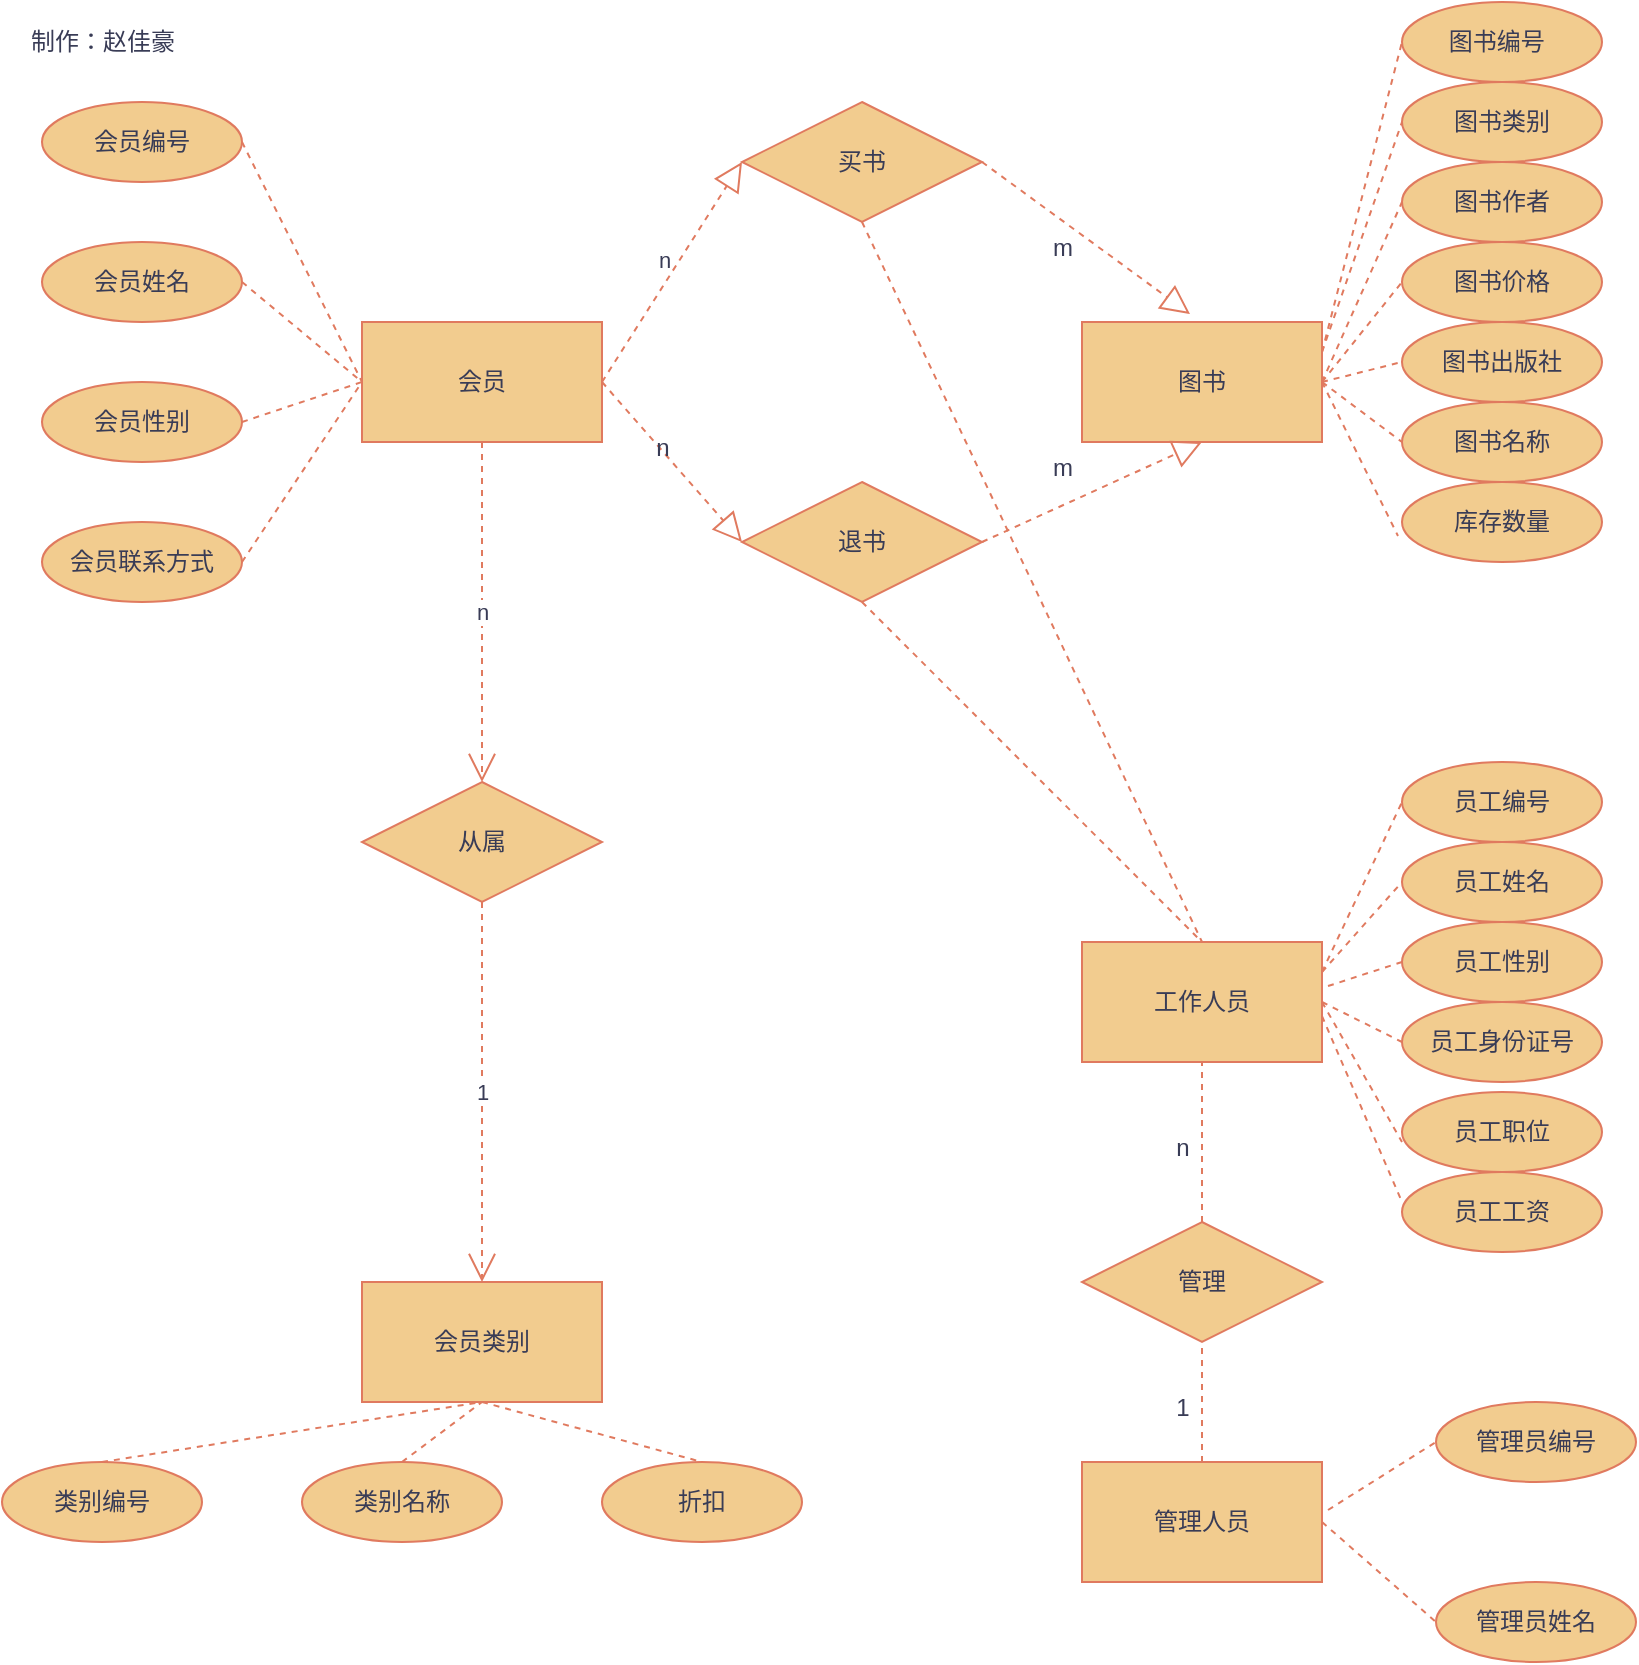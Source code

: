 <mxfile version="24.1.0" type="device">
  <diagram name="第 1 页" id="z79m7QeuaWAcGklh2Rvf">
    <mxGraphModel dx="1434" dy="836" grid="1" gridSize="10" guides="1" tooltips="1" connect="1" arrows="1" fold="1" page="1" pageScale="1" pageWidth="827" pageHeight="1169" math="0" shadow="0">
      <root>
        <mxCell id="0" />
        <mxCell id="1" parent="0" />
        <mxCell id="wB78po9PMyFWxfY9ukGT-1" value="会员" style="rounded=0;whiteSpace=wrap;html=1;labelBackgroundColor=none;fillColor=#F2CC8F;strokeColor=#E07A5F;fontColor=#393C56;" vertex="1" parent="1">
          <mxGeometry x="190" y="160" width="120" height="60" as="geometry" />
        </mxCell>
        <mxCell id="wB78po9PMyFWxfY9ukGT-2" value="会员类别" style="rounded=0;whiteSpace=wrap;html=1;labelBackgroundColor=none;fillColor=#F2CC8F;strokeColor=#E07A5F;fontColor=#393C56;" vertex="1" parent="1">
          <mxGeometry x="190" y="640" width="120" height="60" as="geometry" />
        </mxCell>
        <mxCell id="wB78po9PMyFWxfY9ukGT-3" value="工作人员" style="rounded=0;whiteSpace=wrap;html=1;labelBackgroundColor=none;fillColor=#F2CC8F;strokeColor=#E07A5F;fontColor=#393C56;" vertex="1" parent="1">
          <mxGeometry x="550" y="470" width="120" height="60" as="geometry" />
        </mxCell>
        <mxCell id="wB78po9PMyFWxfY9ukGT-4" value="管理人员" style="rounded=0;whiteSpace=wrap;html=1;labelBackgroundColor=none;fillColor=#F2CC8F;strokeColor=#E07A5F;fontColor=#393C56;" vertex="1" parent="1">
          <mxGeometry x="550" y="730" width="120" height="60" as="geometry" />
        </mxCell>
        <mxCell id="wB78po9PMyFWxfY9ukGT-5" value="图书" style="rounded=0;whiteSpace=wrap;html=1;labelBackgroundColor=none;fillColor=#F2CC8F;strokeColor=#E07A5F;fontColor=#393C56;" vertex="1" parent="1">
          <mxGeometry x="550" y="160" width="120" height="60" as="geometry" />
        </mxCell>
        <mxCell id="wB78po9PMyFWxfY9ukGT-6" value="管理" style="shape=rhombus;perimeter=rhombusPerimeter;whiteSpace=wrap;html=1;align=center;labelBackgroundColor=none;fillColor=#F2CC8F;strokeColor=#E07A5F;fontColor=#393C56;" vertex="1" parent="1">
          <mxGeometry x="550" y="610" width="120" height="60" as="geometry" />
        </mxCell>
        <mxCell id="wB78po9PMyFWxfY9ukGT-7" value="从属" style="shape=rhombus;perimeter=rhombusPerimeter;whiteSpace=wrap;html=1;align=center;labelBackgroundColor=none;fillColor=#F2CC8F;strokeColor=#E07A5F;fontColor=#393C56;" vertex="1" parent="1">
          <mxGeometry x="190" y="390" width="120" height="60" as="geometry" />
        </mxCell>
        <mxCell id="wB78po9PMyFWxfY9ukGT-8" value="买书" style="shape=rhombus;perimeter=rhombusPerimeter;whiteSpace=wrap;html=1;align=center;labelBackgroundColor=none;fillColor=#F2CC8F;strokeColor=#E07A5F;fontColor=#393C56;" vertex="1" parent="1">
          <mxGeometry x="380" y="50" width="120" height="60" as="geometry" />
        </mxCell>
        <mxCell id="wB78po9PMyFWxfY9ukGT-9" value="退书" style="shape=rhombus;perimeter=rhombusPerimeter;whiteSpace=wrap;html=1;align=center;labelBackgroundColor=none;fillColor=#F2CC8F;strokeColor=#E07A5F;fontColor=#393C56;" vertex="1" parent="1">
          <mxGeometry x="380" y="240" width="120" height="60" as="geometry" />
        </mxCell>
        <mxCell id="wB78po9PMyFWxfY9ukGT-11" value="会员姓名" style="ellipse;whiteSpace=wrap;html=1;align=center;labelBackgroundColor=none;fillColor=#F2CC8F;strokeColor=#E07A5F;fontColor=#393C56;" vertex="1" parent="1">
          <mxGeometry x="30" y="120" width="100" height="40" as="geometry" />
        </mxCell>
        <mxCell id="wB78po9PMyFWxfY9ukGT-13" value="会员编号" style="ellipse;whiteSpace=wrap;html=1;align=center;labelBackgroundColor=none;fillColor=#F2CC8F;strokeColor=#E07A5F;fontColor=#393C56;" vertex="1" parent="1">
          <mxGeometry x="30" y="50" width="100" height="40" as="geometry" />
        </mxCell>
        <mxCell id="wB78po9PMyFWxfY9ukGT-14" value="会员性别" style="ellipse;whiteSpace=wrap;html=1;align=center;labelBackgroundColor=none;fillColor=#F2CC8F;strokeColor=#E07A5F;fontColor=#393C56;" vertex="1" parent="1">
          <mxGeometry x="30" y="190" width="100" height="40" as="geometry" />
        </mxCell>
        <mxCell id="wB78po9PMyFWxfY9ukGT-15" value="会员联系方式" style="ellipse;whiteSpace=wrap;html=1;align=center;labelBackgroundColor=none;fillColor=#F2CC8F;strokeColor=#E07A5F;fontColor=#393C56;" vertex="1" parent="1">
          <mxGeometry x="30" y="260" width="100" height="40" as="geometry" />
        </mxCell>
        <mxCell id="wB78po9PMyFWxfY9ukGT-19" value="类别编号" style="ellipse;whiteSpace=wrap;html=1;align=center;labelBackgroundColor=none;fillColor=#F2CC8F;strokeColor=#E07A5F;fontColor=#393C56;" vertex="1" parent="1">
          <mxGeometry x="10" y="730" width="100" height="40" as="geometry" />
        </mxCell>
        <mxCell id="wB78po9PMyFWxfY9ukGT-20" value="类别名称" style="ellipse;whiteSpace=wrap;html=1;align=center;labelBackgroundColor=none;fillColor=#F2CC8F;strokeColor=#E07A5F;fontColor=#393C56;" vertex="1" parent="1">
          <mxGeometry x="160" y="730" width="100" height="40" as="geometry" />
        </mxCell>
        <mxCell id="wB78po9PMyFWxfY9ukGT-21" value="折扣" style="ellipse;whiteSpace=wrap;html=1;align=center;labelBackgroundColor=none;fillColor=#F2CC8F;strokeColor=#E07A5F;fontColor=#393C56;" vertex="1" parent="1">
          <mxGeometry x="310" y="730" width="100" height="40" as="geometry" />
        </mxCell>
        <mxCell id="wB78po9PMyFWxfY9ukGT-22" value="管理员编号" style="ellipse;whiteSpace=wrap;html=1;align=center;labelBackgroundColor=none;fillColor=#F2CC8F;strokeColor=#E07A5F;fontColor=#393C56;" vertex="1" parent="1">
          <mxGeometry x="727" y="700" width="100" height="40" as="geometry" />
        </mxCell>
        <mxCell id="wB78po9PMyFWxfY9ukGT-23" value="管理员姓名" style="ellipse;whiteSpace=wrap;html=1;align=center;labelBackgroundColor=none;fillColor=#F2CC8F;strokeColor=#E07A5F;fontColor=#393C56;" vertex="1" parent="1">
          <mxGeometry x="727" y="790" width="100" height="40" as="geometry" />
        </mxCell>
        <mxCell id="wB78po9PMyFWxfY9ukGT-24" value="员工编号" style="ellipse;whiteSpace=wrap;html=1;align=center;labelBackgroundColor=none;fillColor=#F2CC8F;strokeColor=#E07A5F;fontColor=#393C56;" vertex="1" parent="1">
          <mxGeometry x="710" y="380" width="100" height="40" as="geometry" />
        </mxCell>
        <mxCell id="wB78po9PMyFWxfY9ukGT-25" value="员工身份证号" style="ellipse;whiteSpace=wrap;html=1;align=center;labelBackgroundColor=none;fillColor=#F2CC8F;strokeColor=#E07A5F;fontColor=#393C56;" vertex="1" parent="1">
          <mxGeometry x="710" y="500" width="100" height="40" as="geometry" />
        </mxCell>
        <mxCell id="wB78po9PMyFWxfY9ukGT-26" value="员工性别" style="ellipse;whiteSpace=wrap;html=1;align=center;labelBackgroundColor=none;fillColor=#F2CC8F;strokeColor=#E07A5F;fontColor=#393C56;" vertex="1" parent="1">
          <mxGeometry x="710" y="460" width="100" height="40" as="geometry" />
        </mxCell>
        <mxCell id="wB78po9PMyFWxfY9ukGT-27" value="员工姓名" style="ellipse;whiteSpace=wrap;html=1;align=center;labelBackgroundColor=none;fillColor=#F2CC8F;strokeColor=#E07A5F;fontColor=#393C56;" vertex="1" parent="1">
          <mxGeometry x="710" y="420" width="100" height="40" as="geometry" />
        </mxCell>
        <mxCell id="wB78po9PMyFWxfY9ukGT-28" value="员工工资" style="ellipse;whiteSpace=wrap;html=1;align=center;labelBackgroundColor=none;fillColor=#F2CC8F;strokeColor=#E07A5F;fontColor=#393C56;" vertex="1" parent="1">
          <mxGeometry x="710" y="585" width="100" height="40" as="geometry" />
        </mxCell>
        <mxCell id="wB78po9PMyFWxfY9ukGT-29" value="员工职位" style="ellipse;whiteSpace=wrap;html=1;align=center;labelBackgroundColor=none;fillColor=#F2CC8F;strokeColor=#E07A5F;fontColor=#393C56;" vertex="1" parent="1">
          <mxGeometry x="710" y="545" width="100" height="40" as="geometry" />
        </mxCell>
        <mxCell id="wB78po9PMyFWxfY9ukGT-30" value="图书编号&lt;span style=&quot;white-space: pre;&quot;&gt;&#x9;&lt;/span&gt;" style="ellipse;whiteSpace=wrap;html=1;align=center;labelBackgroundColor=none;fillColor=#F2CC8F;strokeColor=#E07A5F;fontColor=#393C56;" vertex="1" parent="1">
          <mxGeometry x="710" width="100" height="40" as="geometry" />
        </mxCell>
        <mxCell id="wB78po9PMyFWxfY9ukGT-31" value="库存数量" style="ellipse;whiteSpace=wrap;html=1;align=center;labelBackgroundColor=none;fillColor=#F2CC8F;strokeColor=#E07A5F;fontColor=#393C56;" vertex="1" parent="1">
          <mxGeometry x="710" y="240" width="100" height="40" as="geometry" />
        </mxCell>
        <mxCell id="wB78po9PMyFWxfY9ukGT-32" value="图书名称" style="ellipse;whiteSpace=wrap;html=1;align=center;labelBackgroundColor=none;fillColor=#F2CC8F;strokeColor=#E07A5F;fontColor=#393C56;" vertex="1" parent="1">
          <mxGeometry x="710" y="200" width="100" height="40" as="geometry" />
        </mxCell>
        <mxCell id="wB78po9PMyFWxfY9ukGT-33" value="图书出版社" style="ellipse;whiteSpace=wrap;html=1;align=center;labelBackgroundColor=none;fillColor=#F2CC8F;strokeColor=#E07A5F;fontColor=#393C56;" vertex="1" parent="1">
          <mxGeometry x="710" y="160" width="100" height="40" as="geometry" />
        </mxCell>
        <mxCell id="wB78po9PMyFWxfY9ukGT-34" value="图书价格" style="ellipse;whiteSpace=wrap;html=1;align=center;labelBackgroundColor=none;fillColor=#F2CC8F;strokeColor=#E07A5F;fontColor=#393C56;" vertex="1" parent="1">
          <mxGeometry x="710" y="120" width="100" height="40" as="geometry" />
        </mxCell>
        <mxCell id="wB78po9PMyFWxfY9ukGT-35" value="图书作者" style="ellipse;whiteSpace=wrap;html=1;align=center;labelBackgroundColor=none;fillColor=#F2CC8F;strokeColor=#E07A5F;fontColor=#393C56;" vertex="1" parent="1">
          <mxGeometry x="710" y="80" width="100" height="40" as="geometry" />
        </mxCell>
        <mxCell id="wB78po9PMyFWxfY9ukGT-36" value="图书类别" style="ellipse;whiteSpace=wrap;html=1;align=center;labelBackgroundColor=none;fillColor=#F2CC8F;strokeColor=#E07A5F;fontColor=#393C56;" vertex="1" parent="1">
          <mxGeometry x="710" y="40" width="100" height="40" as="geometry" />
        </mxCell>
        <mxCell id="wB78po9PMyFWxfY9ukGT-57" value="" style="endArrow=none;dashed=1;html=1;rounded=0;strokeColor=#E07A5F;fontColor=#393C56;fillColor=#F2CC8F;entryX=0;entryY=0.5;entryDx=0;entryDy=0;" edge="1" parent="1" target="wB78po9PMyFWxfY9ukGT-1">
          <mxGeometry width="50" height="50" relative="1" as="geometry">
            <mxPoint x="130" y="280" as="sourcePoint" />
            <mxPoint x="180" y="230" as="targetPoint" />
          </mxGeometry>
        </mxCell>
        <mxCell id="wB78po9PMyFWxfY9ukGT-58" value="" style="endArrow=none;dashed=1;html=1;rounded=0;strokeColor=#E07A5F;fontColor=#393C56;fillColor=#F2CC8F;exitX=1;exitY=0.5;exitDx=0;exitDy=0;" edge="1" parent="1" source="wB78po9PMyFWxfY9ukGT-3">
          <mxGeometry width="50" height="50" relative="1" as="geometry">
            <mxPoint x="660" y="570" as="sourcePoint" />
            <mxPoint x="710" y="520" as="targetPoint" />
          </mxGeometry>
        </mxCell>
        <mxCell id="wB78po9PMyFWxfY9ukGT-59" value="" style="endArrow=none;dashed=1;html=1;rounded=0;strokeColor=#E07A5F;fontColor=#393C56;fillColor=#F2CC8F;exitX=1.025;exitY=0.367;exitDx=0;exitDy=0;exitPerimeter=0;" edge="1" parent="1" source="wB78po9PMyFWxfY9ukGT-3">
          <mxGeometry width="50" height="50" relative="1" as="geometry">
            <mxPoint x="660" y="530" as="sourcePoint" />
            <mxPoint x="710" y="480" as="targetPoint" />
          </mxGeometry>
        </mxCell>
        <mxCell id="wB78po9PMyFWxfY9ukGT-60" value="" style="endArrow=none;dashed=1;html=1;rounded=0;strokeColor=#E07A5F;fontColor=#393C56;fillColor=#F2CC8F;exitX=1;exitY=0.25;exitDx=0;exitDy=0;" edge="1" parent="1" source="wB78po9PMyFWxfY9ukGT-3">
          <mxGeometry width="50" height="50" relative="1" as="geometry">
            <mxPoint x="660" y="490" as="sourcePoint" />
            <mxPoint x="710" y="440" as="targetPoint" />
          </mxGeometry>
        </mxCell>
        <mxCell id="wB78po9PMyFWxfY9ukGT-61" value="" style="endArrow=none;dashed=1;html=1;rounded=0;strokeColor=#E07A5F;fontColor=#393C56;fillColor=#F2CC8F;exitX=1;exitY=0.25;exitDx=0;exitDy=0;entryX=0;entryY=0.5;entryDx=0;entryDy=0;" edge="1" parent="1" source="wB78po9PMyFWxfY9ukGT-3" target="wB78po9PMyFWxfY9ukGT-24">
          <mxGeometry width="50" height="50" relative="1" as="geometry">
            <mxPoint x="660" y="460" as="sourcePoint" />
            <mxPoint x="710" y="410" as="targetPoint" />
          </mxGeometry>
        </mxCell>
        <mxCell id="wB78po9PMyFWxfY9ukGT-62" value="" style="endArrow=none;dashed=1;html=1;rounded=0;strokeColor=#E07A5F;fontColor=#393C56;fillColor=#F2CC8F;" edge="1" parent="1">
          <mxGeometry width="50" height="50" relative="1" as="geometry">
            <mxPoint x="130" y="70" as="sourcePoint" />
            <mxPoint x="190" y="190" as="targetPoint" />
          </mxGeometry>
        </mxCell>
        <mxCell id="wB78po9PMyFWxfY9ukGT-63" value="" style="endArrow=none;dashed=1;html=1;rounded=0;strokeColor=#E07A5F;fontColor=#393C56;fillColor=#F2CC8F;entryX=0;entryY=0.5;entryDx=0;entryDy=0;" edge="1" parent="1" target="wB78po9PMyFWxfY9ukGT-1">
          <mxGeometry width="50" height="50" relative="1" as="geometry">
            <mxPoint x="130" y="140" as="sourcePoint" />
            <mxPoint x="180" y="90" as="targetPoint" />
          </mxGeometry>
        </mxCell>
        <mxCell id="wB78po9PMyFWxfY9ukGT-64" value="" style="endArrow=none;dashed=1;html=1;rounded=0;strokeColor=#E07A5F;fontColor=#393C56;fillColor=#F2CC8F;entryX=0;entryY=0.5;entryDx=0;entryDy=0;" edge="1" parent="1" target="wB78po9PMyFWxfY9ukGT-1">
          <mxGeometry width="50" height="50" relative="1" as="geometry">
            <mxPoint x="130" y="210" as="sourcePoint" />
            <mxPoint x="180" y="160" as="targetPoint" />
          </mxGeometry>
        </mxCell>
        <mxCell id="wB78po9PMyFWxfY9ukGT-65" value="" style="endArrow=none;dashed=1;html=1;rounded=0;strokeColor=#E07A5F;fontColor=#393C56;fillColor=#F2CC8F;exitX=1;exitY=0.5;exitDx=0;exitDy=0;entryX=-0.02;entryY=0.675;entryDx=0;entryDy=0;entryPerimeter=0;" edge="1" parent="1" source="wB78po9PMyFWxfY9ukGT-5" target="wB78po9PMyFWxfY9ukGT-31">
          <mxGeometry width="50" height="50" relative="1" as="geometry">
            <mxPoint x="660" y="310" as="sourcePoint" />
            <mxPoint x="710" y="260" as="targetPoint" />
          </mxGeometry>
        </mxCell>
        <mxCell id="wB78po9PMyFWxfY9ukGT-66" value="" style="endArrow=none;dashed=1;html=1;rounded=0;strokeColor=#E07A5F;fontColor=#393C56;fillColor=#F2CC8F;exitX=1;exitY=0.5;exitDx=0;exitDy=0;" edge="1" parent="1" source="wB78po9PMyFWxfY9ukGT-4">
          <mxGeometry width="50" height="50" relative="1" as="geometry">
            <mxPoint x="677" y="860" as="sourcePoint" />
            <mxPoint x="727" y="810" as="targetPoint" />
          </mxGeometry>
        </mxCell>
        <mxCell id="wB78po9PMyFWxfY9ukGT-67" value="" style="endArrow=none;dashed=1;html=1;rounded=0;strokeColor=#E07A5F;fontColor=#393C56;fillColor=#F2CC8F;exitX=1.025;exitY=0.4;exitDx=0;exitDy=0;exitPerimeter=0;" edge="1" parent="1" source="wB78po9PMyFWxfY9ukGT-4">
          <mxGeometry width="50" height="50" relative="1" as="geometry">
            <mxPoint x="677" y="770" as="sourcePoint" />
            <mxPoint x="727" y="720" as="targetPoint" />
          </mxGeometry>
        </mxCell>
        <mxCell id="wB78po9PMyFWxfY9ukGT-68" value="" style="endArrow=none;dashed=1;html=1;rounded=0;strokeColor=#E07A5F;fontColor=#393C56;fillColor=#F2CC8F;exitX=1;exitY=0.617;exitDx=0;exitDy=0;exitPerimeter=0;" edge="1" parent="1" source="wB78po9PMyFWxfY9ukGT-3">
          <mxGeometry width="50" height="50" relative="1" as="geometry">
            <mxPoint x="660" y="650" as="sourcePoint" />
            <mxPoint x="710" y="600" as="targetPoint" />
          </mxGeometry>
        </mxCell>
        <mxCell id="wB78po9PMyFWxfY9ukGT-69" value="" style="endArrow=none;dashed=1;html=1;rounded=0;strokeColor=#E07A5F;fontColor=#393C56;fillColor=#F2CC8F;exitX=1;exitY=0.5;exitDx=0;exitDy=0;" edge="1" parent="1" source="wB78po9PMyFWxfY9ukGT-3">
          <mxGeometry width="50" height="50" relative="1" as="geometry">
            <mxPoint x="660" y="620" as="sourcePoint" />
            <mxPoint x="710" y="570" as="targetPoint" />
          </mxGeometry>
        </mxCell>
        <mxCell id="wB78po9PMyFWxfY9ukGT-70" value="" style="endArrow=none;dashed=1;html=1;rounded=0;strokeColor=#E07A5F;fontColor=#393C56;fillColor=#F2CC8F;entryX=0;entryY=0.5;entryDx=0;entryDy=0;" edge="1" parent="1" target="wB78po9PMyFWxfY9ukGT-33">
          <mxGeometry width="50" height="50" relative="1" as="geometry">
            <mxPoint x="670" y="190" as="sourcePoint" />
            <mxPoint x="720" y="140" as="targetPoint" />
          </mxGeometry>
        </mxCell>
        <mxCell id="wB78po9PMyFWxfY9ukGT-71" value="" style="endArrow=none;dashed=1;html=1;rounded=0;strokeColor=#E07A5F;fontColor=#393C56;fillColor=#F2CC8F;entryX=0;entryY=0.5;entryDx=0;entryDy=0;exitX=1;exitY=0.5;exitDx=0;exitDy=0;" edge="1" parent="1" source="wB78po9PMyFWxfY9ukGT-5" target="wB78po9PMyFWxfY9ukGT-32">
          <mxGeometry width="50" height="50" relative="1" as="geometry">
            <mxPoint x="580" y="310" as="sourcePoint" />
            <mxPoint x="630" y="260" as="targetPoint" />
          </mxGeometry>
        </mxCell>
        <mxCell id="wB78po9PMyFWxfY9ukGT-72" value="" style="endArrow=none;dashed=1;html=1;rounded=0;strokeColor=#E07A5F;fontColor=#393C56;fillColor=#F2CC8F;entryX=0.5;entryY=1;entryDx=0;entryDy=0;exitX=0.5;exitY=0;exitDx=0;exitDy=0;" edge="1" parent="1" source="wB78po9PMyFWxfY9ukGT-19" target="wB78po9PMyFWxfY9ukGT-2">
          <mxGeometry width="50" height="50" relative="1" as="geometry">
            <mxPoint x="70" y="740" as="sourcePoint" />
            <mxPoint x="120" y="690" as="targetPoint" />
          </mxGeometry>
        </mxCell>
        <mxCell id="wB78po9PMyFWxfY9ukGT-73" value="" style="endArrow=none;dashed=1;html=1;rounded=0;strokeColor=#E07A5F;fontColor=#393C56;fillColor=#F2CC8F;entryX=0.5;entryY=0;entryDx=0;entryDy=0;exitX=0.5;exitY=1;exitDx=0;exitDy=0;" edge="1" parent="1" source="wB78po9PMyFWxfY9ukGT-2" target="wB78po9PMyFWxfY9ukGT-21">
          <mxGeometry width="50" height="50" relative="1" as="geometry">
            <mxPoint x="360" y="675" as="sourcePoint" />
            <mxPoint x="410" y="625" as="targetPoint" />
          </mxGeometry>
        </mxCell>
        <mxCell id="wB78po9PMyFWxfY9ukGT-74" value="" style="endArrow=none;dashed=1;html=1;rounded=0;strokeColor=#E07A5F;fontColor=#393C56;fillColor=#F2CC8F;entryX=0.5;entryY=1;entryDx=0;entryDy=0;exitX=0.5;exitY=0;exitDx=0;exitDy=0;" edge="1" parent="1" source="wB78po9PMyFWxfY9ukGT-20" target="wB78po9PMyFWxfY9ukGT-2">
          <mxGeometry width="50" height="50" relative="1" as="geometry">
            <mxPoint x="310" y="710" as="sourcePoint" />
            <mxPoint x="360" y="660" as="targetPoint" />
          </mxGeometry>
        </mxCell>
        <mxCell id="wB78po9PMyFWxfY9ukGT-75" value="" style="endArrow=none;dashed=1;html=1;rounded=0;strokeColor=#E07A5F;fontColor=#393C56;fillColor=#F2CC8F;exitX=1;exitY=0.25;exitDx=0;exitDy=0;" edge="1" parent="1" source="wB78po9PMyFWxfY9ukGT-5">
          <mxGeometry width="50" height="50" relative="1" as="geometry">
            <mxPoint x="660" y="70" as="sourcePoint" />
            <mxPoint x="710" y="20" as="targetPoint" />
          </mxGeometry>
        </mxCell>
        <mxCell id="wB78po9PMyFWxfY9ukGT-76" value="" style="endArrow=none;dashed=1;html=1;rounded=0;strokeColor=#E07A5F;fontColor=#393C56;fillColor=#F2CC8F;exitX=1;exitY=0.25;exitDx=0;exitDy=0;" edge="1" parent="1" source="wB78po9PMyFWxfY9ukGT-5">
          <mxGeometry width="50" height="50" relative="1" as="geometry">
            <mxPoint x="660" y="110" as="sourcePoint" />
            <mxPoint x="710" y="60" as="targetPoint" />
          </mxGeometry>
        </mxCell>
        <mxCell id="wB78po9PMyFWxfY9ukGT-77" value="" style="endArrow=none;dashed=1;html=1;rounded=0;strokeColor=#E07A5F;fontColor=#393C56;fillColor=#F2CC8F;exitX=1;exitY=0.5;exitDx=0;exitDy=0;" edge="1" parent="1" source="wB78po9PMyFWxfY9ukGT-5">
          <mxGeometry width="50" height="50" relative="1" as="geometry">
            <mxPoint x="660" y="150" as="sourcePoint" />
            <mxPoint x="710" y="100" as="targetPoint" />
          </mxGeometry>
        </mxCell>
        <mxCell id="wB78po9PMyFWxfY9ukGT-78" value="" style="endArrow=none;dashed=1;html=1;rounded=0;strokeColor=#E07A5F;fontColor=#393C56;fillColor=#F2CC8F;" edge="1" parent="1">
          <mxGeometry width="50" height="50" relative="1" as="geometry">
            <mxPoint x="670" y="190" as="sourcePoint" />
            <mxPoint x="710" y="140" as="targetPoint" />
          </mxGeometry>
        </mxCell>
        <mxCell id="wB78po9PMyFWxfY9ukGT-82" value="1" style="endArrow=open;endSize=12;dashed=1;html=1;rounded=0;strokeColor=#E07A5F;fontColor=#393C56;fillColor=#F2CC8F;exitX=0.5;exitY=1;exitDx=0;exitDy=0;" edge="1" parent="1" source="wB78po9PMyFWxfY9ukGT-7" target="wB78po9PMyFWxfY9ukGT-2">
          <mxGeometry width="160" relative="1" as="geometry">
            <mxPoint x="260" y="479.5" as="sourcePoint" />
            <mxPoint x="420" y="479.5" as="targetPoint" />
          </mxGeometry>
        </mxCell>
        <mxCell id="wB78po9PMyFWxfY9ukGT-83" value="" style="endArrow=block;dashed=1;endFill=0;endSize=12;html=1;rounded=0;strokeColor=#E07A5F;fontColor=#393C56;fillColor=#F2CC8F;entryX=0;entryY=0.5;entryDx=0;entryDy=0;exitX=1;exitY=0.5;exitDx=0;exitDy=0;" edge="1" parent="1" source="wB78po9PMyFWxfY9ukGT-1" target="wB78po9PMyFWxfY9ukGT-8">
          <mxGeometry width="160" relative="1" as="geometry">
            <mxPoint x="320" y="189" as="sourcePoint" />
            <mxPoint x="480" y="189" as="targetPoint" />
            <Array as="points" />
          </mxGeometry>
        </mxCell>
        <mxCell id="wB78po9PMyFWxfY9ukGT-92" value="n" style="edgeLabel;html=1;align=center;verticalAlign=middle;resizable=0;points=[];strokeColor=#E07A5F;fontColor=#393C56;fillColor=#F2CC8F;" vertex="1" connectable="0" parent="wB78po9PMyFWxfY9ukGT-83">
          <mxGeometry x="0.045" y="7" relative="1" as="geometry">
            <mxPoint as="offset" />
          </mxGeometry>
        </mxCell>
        <mxCell id="wB78po9PMyFWxfY9ukGT-84" value="" style="endArrow=block;dashed=1;endFill=0;endSize=12;html=1;rounded=0;strokeColor=#E07A5F;fontColor=#393C56;fillColor=#F2CC8F;exitX=1;exitY=0.5;exitDx=0;exitDy=0;entryX=0;entryY=0.5;entryDx=0;entryDy=0;" edge="1" parent="1" source="wB78po9PMyFWxfY9ukGT-1" target="wB78po9PMyFWxfY9ukGT-9">
          <mxGeometry width="160" relative="1" as="geometry">
            <mxPoint x="320" y="189" as="sourcePoint" />
            <mxPoint x="480" y="189" as="targetPoint" />
          </mxGeometry>
        </mxCell>
        <mxCell id="wB78po9PMyFWxfY9ukGT-85" value="" style="endArrow=block;dashed=1;endFill=0;endSize=12;html=1;rounded=0;strokeColor=#E07A5F;fontColor=#393C56;fillColor=#F2CC8F;entryX=0.45;entryY=-0.067;entryDx=0;entryDy=0;entryPerimeter=0;exitX=1;exitY=0.5;exitDx=0;exitDy=0;" edge="1" parent="1" source="wB78po9PMyFWxfY9ukGT-8" target="wB78po9PMyFWxfY9ukGT-5">
          <mxGeometry width="160" relative="1" as="geometry">
            <mxPoint x="510" y="90" as="sourcePoint" />
            <mxPoint x="610" y="130" as="targetPoint" />
          </mxGeometry>
        </mxCell>
        <mxCell id="wB78po9PMyFWxfY9ukGT-86" value="" style="endArrow=block;dashed=1;endFill=0;endSize=12;html=1;rounded=0;strokeColor=#E07A5F;fontColor=#393C56;fillColor=#F2CC8F;entryX=0.5;entryY=1;entryDx=0;entryDy=0;exitX=1;exitY=0.5;exitDx=0;exitDy=0;" edge="1" parent="1" source="wB78po9PMyFWxfY9ukGT-9" target="wB78po9PMyFWxfY9ukGT-5">
          <mxGeometry width="160" relative="1" as="geometry">
            <mxPoint x="450" y="320" as="sourcePoint" />
            <mxPoint x="610" y="320" as="targetPoint" />
          </mxGeometry>
        </mxCell>
        <mxCell id="wB78po9PMyFWxfY9ukGT-87" value="" style="endArrow=none;dashed=1;html=1;rounded=0;strokeColor=#E07A5F;fontColor=#393C56;fillColor=#F2CC8F;entryX=0.5;entryY=0;entryDx=0;entryDy=0;exitX=0.5;exitY=1;exitDx=0;exitDy=0;" edge="1" parent="1" source="wB78po9PMyFWxfY9ukGT-9" target="wB78po9PMyFWxfY9ukGT-3">
          <mxGeometry width="50" height="50" relative="1" as="geometry">
            <mxPoint x="430" y="625" as="sourcePoint" />
            <mxPoint x="480" y="575" as="targetPoint" />
          </mxGeometry>
        </mxCell>
        <mxCell id="wB78po9PMyFWxfY9ukGT-88" value="" style="endArrow=none;dashed=1;html=1;rounded=0;strokeColor=#E07A5F;fontColor=#393C56;fillColor=#F2CC8F;entryX=0.5;entryY=1;entryDx=0;entryDy=0;exitX=0.5;exitY=0;exitDx=0;exitDy=0;" edge="1" parent="1" source="wB78po9PMyFWxfY9ukGT-4" target="wB78po9PMyFWxfY9ukGT-6">
          <mxGeometry width="50" height="50" relative="1" as="geometry">
            <mxPoint x="450" y="710" as="sourcePoint" />
            <mxPoint x="500" y="660" as="targetPoint" />
          </mxGeometry>
        </mxCell>
        <mxCell id="wB78po9PMyFWxfY9ukGT-89" value="" style="endArrow=none;dashed=1;html=1;rounded=0;strokeColor=#E07A5F;fontColor=#393C56;fillColor=#F2CC8F;entryX=0.5;entryY=1;entryDx=0;entryDy=0;exitX=0.5;exitY=0;exitDx=0;exitDy=0;" edge="1" parent="1" source="wB78po9PMyFWxfY9ukGT-6" target="wB78po9PMyFWxfY9ukGT-3">
          <mxGeometry width="50" height="50" relative="1" as="geometry">
            <mxPoint x="590" y="650" as="sourcePoint" />
            <mxPoint x="640" y="600" as="targetPoint" />
          </mxGeometry>
        </mxCell>
        <mxCell id="wB78po9PMyFWxfY9ukGT-90" value="" style="endArrow=none;dashed=1;html=1;rounded=0;strokeColor=#E07A5F;fontColor=#393C56;fillColor=#F2CC8F;entryX=0.5;entryY=0;entryDx=0;entryDy=0;exitX=0.5;exitY=1;exitDx=0;exitDy=0;" edge="1" parent="1" source="wB78po9PMyFWxfY9ukGT-8" target="wB78po9PMyFWxfY9ukGT-3">
          <mxGeometry width="50" height="50" relative="1" as="geometry">
            <mxPoint x="590" y="450" as="sourcePoint" />
            <mxPoint x="640" y="400" as="targetPoint" />
          </mxGeometry>
        </mxCell>
        <mxCell id="wB78po9PMyFWxfY9ukGT-91" value="n" style="endArrow=open;endSize=12;dashed=1;html=1;rounded=0;strokeColor=#E07A5F;fontColor=#393C56;fillColor=#F2CC8F;entryX=0.5;entryY=0;entryDx=0;entryDy=0;" edge="1" parent="1" source="wB78po9PMyFWxfY9ukGT-1" target="wB78po9PMyFWxfY9ukGT-7">
          <mxGeometry width="160" relative="1" as="geometry">
            <mxPoint x="250" y="220" as="sourcePoint" />
            <mxPoint x="250" y="380" as="targetPoint" />
          </mxGeometry>
        </mxCell>
        <mxCell id="wB78po9PMyFWxfY9ukGT-93" value="n" style="text;html=1;align=center;verticalAlign=middle;resizable=0;points=[];autosize=1;strokeColor=none;fillColor=none;fontColor=#393C56;" vertex="1" parent="1">
          <mxGeometry x="325" y="208" width="30" height="30" as="geometry" />
        </mxCell>
        <mxCell id="wB78po9PMyFWxfY9ukGT-94" value="m" style="text;html=1;align=center;verticalAlign=middle;resizable=0;points=[];autosize=1;strokeColor=none;fillColor=none;fontColor=#393C56;" vertex="1" parent="1">
          <mxGeometry x="525" y="108" width="30" height="30" as="geometry" />
        </mxCell>
        <mxCell id="wB78po9PMyFWxfY9ukGT-95" value="m" style="text;html=1;align=center;verticalAlign=middle;resizable=0;points=[];autosize=1;strokeColor=none;fillColor=none;fontColor=#393C56;" vertex="1" parent="1">
          <mxGeometry x="525" y="218" width="30" height="30" as="geometry" />
        </mxCell>
        <mxCell id="wB78po9PMyFWxfY9ukGT-96" value="n" style="text;html=1;align=center;verticalAlign=middle;resizable=0;points=[];autosize=1;strokeColor=none;fillColor=none;fontColor=#393C56;" vertex="1" parent="1">
          <mxGeometry x="585" y="558" width="30" height="30" as="geometry" />
        </mxCell>
        <mxCell id="wB78po9PMyFWxfY9ukGT-97" value="1" style="text;html=1;align=center;verticalAlign=middle;resizable=0;points=[];autosize=1;strokeColor=none;fillColor=none;fontColor=#393C56;" vertex="1" parent="1">
          <mxGeometry x="585" y="688" width="30" height="30" as="geometry" />
        </mxCell>
        <mxCell id="wB78po9PMyFWxfY9ukGT-98" value="制作：赵佳豪" style="text;html=1;align=center;verticalAlign=middle;resizable=0;points=[];autosize=1;strokeColor=none;fillColor=none;fontColor=#393C56;" vertex="1" parent="1">
          <mxGeometry x="10" y="5" width="100" height="30" as="geometry" />
        </mxCell>
      </root>
    </mxGraphModel>
  </diagram>
</mxfile>
